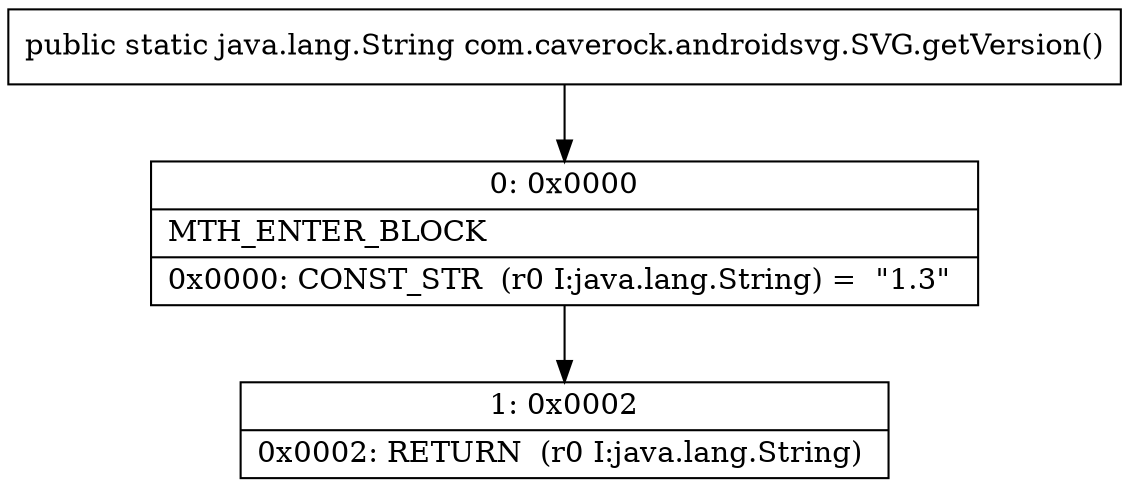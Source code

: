 digraph "CFG forcom.caverock.androidsvg.SVG.getVersion()Ljava\/lang\/String;" {
Node_0 [shape=record,label="{0\:\ 0x0000|MTH_ENTER_BLOCK\l|0x0000: CONST_STR  (r0 I:java.lang.String) =  \"1.3\" \l}"];
Node_1 [shape=record,label="{1\:\ 0x0002|0x0002: RETURN  (r0 I:java.lang.String) \l}"];
MethodNode[shape=record,label="{public static java.lang.String com.caverock.androidsvg.SVG.getVersion() }"];
MethodNode -> Node_0;
Node_0 -> Node_1;
}

